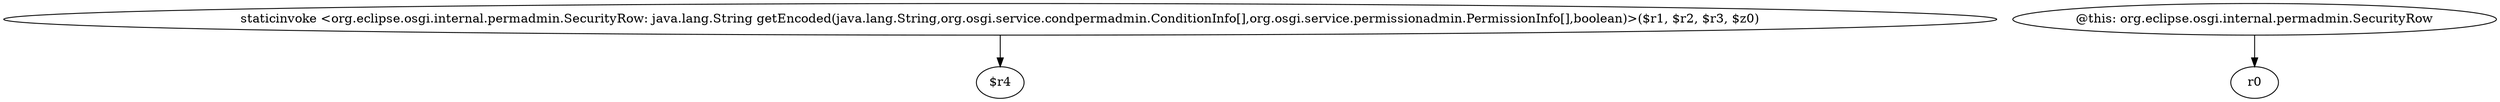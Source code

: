 digraph g {
0[label="staticinvoke <org.eclipse.osgi.internal.permadmin.SecurityRow: java.lang.String getEncoded(java.lang.String,org.osgi.service.condpermadmin.ConditionInfo[],org.osgi.service.permissionadmin.PermissionInfo[],boolean)>($r1, $r2, $r3, $z0)"]
1[label="$r4"]
0->1[label=""]
2[label="@this: org.eclipse.osgi.internal.permadmin.SecurityRow"]
3[label="r0"]
2->3[label=""]
}
